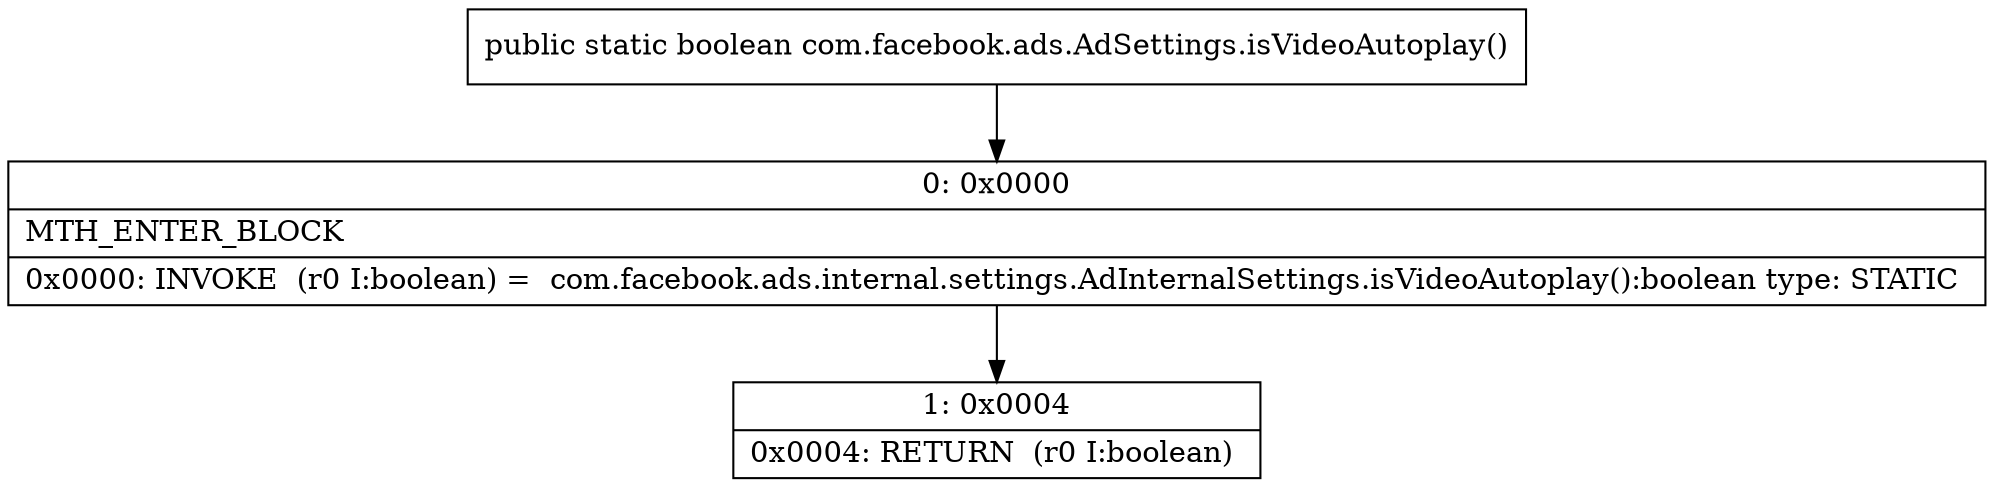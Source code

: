 digraph "CFG forcom.facebook.ads.AdSettings.isVideoAutoplay()Z" {
Node_0 [shape=record,label="{0\:\ 0x0000|MTH_ENTER_BLOCK\l|0x0000: INVOKE  (r0 I:boolean) =  com.facebook.ads.internal.settings.AdInternalSettings.isVideoAutoplay():boolean type: STATIC \l}"];
Node_1 [shape=record,label="{1\:\ 0x0004|0x0004: RETURN  (r0 I:boolean) \l}"];
MethodNode[shape=record,label="{public static boolean com.facebook.ads.AdSettings.isVideoAutoplay() }"];
MethodNode -> Node_0;
Node_0 -> Node_1;
}

